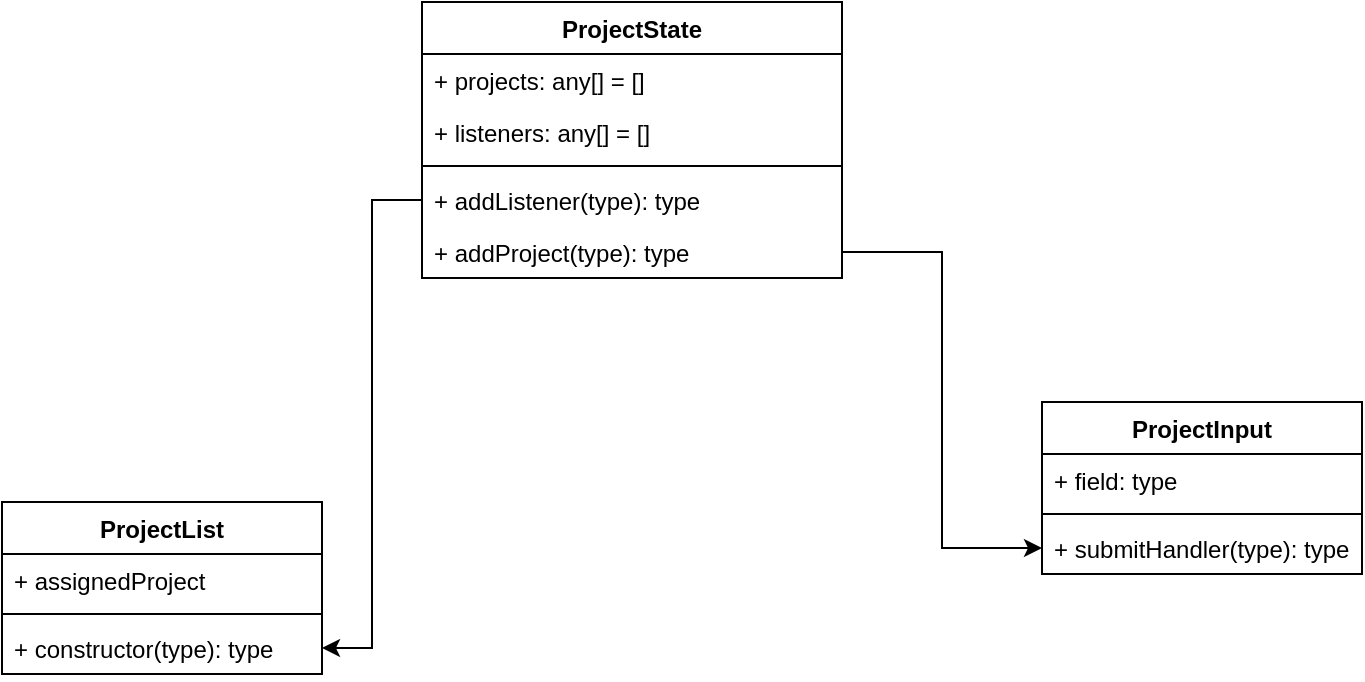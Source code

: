 <mxfile version="14.9.8" type="device"><diagram id="xcPuR6Z3wo1eYZ7KkrQg" name="Page-1"><mxGraphModel dx="834" dy="457" grid="1" gridSize="10" guides="1" tooltips="1" connect="1" arrows="1" fold="1" page="1" pageScale="1" pageWidth="850" pageHeight="1100" math="0" shadow="0"><root><mxCell id="0"/><mxCell id="1" parent="0"/><mxCell id="8-I5kpvKj4qKUrbj6f59-14" value="ProjectState" style="swimlane;fontStyle=1;align=center;verticalAlign=top;childLayout=stackLayout;horizontal=1;startSize=26;horizontalStack=0;resizeParent=1;resizeParentMax=0;resizeLast=0;collapsible=1;marginBottom=0;" vertex="1" parent="1"><mxGeometry x="260" y="70" width="210" height="138" as="geometry"/></mxCell><mxCell id="8-I5kpvKj4qKUrbj6f59-15" value="+ projects: any[] = []" style="text;strokeColor=none;fillColor=none;align=left;verticalAlign=top;spacingLeft=4;spacingRight=4;overflow=hidden;rotatable=0;points=[[0,0.5],[1,0.5]];portConstraint=eastwest;" vertex="1" parent="8-I5kpvKj4qKUrbj6f59-14"><mxGeometry y="26" width="210" height="26" as="geometry"/></mxCell><mxCell id="8-I5kpvKj4qKUrbj6f59-27" value="+ listeners: any[] = []" style="text;strokeColor=none;fillColor=none;align=left;verticalAlign=top;spacingLeft=4;spacingRight=4;overflow=hidden;rotatable=0;points=[[0,0.5],[1,0.5]];portConstraint=eastwest;" vertex="1" parent="8-I5kpvKj4qKUrbj6f59-14"><mxGeometry y="52" width="210" height="26" as="geometry"/></mxCell><mxCell id="8-I5kpvKj4qKUrbj6f59-16" value="" style="line;strokeWidth=1;fillColor=none;align=left;verticalAlign=middle;spacingTop=-1;spacingLeft=3;spacingRight=3;rotatable=0;labelPosition=right;points=[];portConstraint=eastwest;" vertex="1" parent="8-I5kpvKj4qKUrbj6f59-14"><mxGeometry y="78" width="210" height="8" as="geometry"/></mxCell><mxCell id="8-I5kpvKj4qKUrbj6f59-17" value="+ addListener(type): type" style="text;strokeColor=none;fillColor=none;align=left;verticalAlign=top;spacingLeft=4;spacingRight=4;overflow=hidden;rotatable=0;points=[[0,0.5],[1,0.5]];portConstraint=eastwest;" vertex="1" parent="8-I5kpvKj4qKUrbj6f59-14"><mxGeometry y="86" width="210" height="26" as="geometry"/></mxCell><mxCell id="8-I5kpvKj4qKUrbj6f59-26" value="+ addProject(type): type" style="text;strokeColor=none;fillColor=none;align=left;verticalAlign=top;spacingLeft=4;spacingRight=4;overflow=hidden;rotatable=0;points=[[0,0.5],[1,0.5]];portConstraint=eastwest;" vertex="1" parent="8-I5kpvKj4qKUrbj6f59-14"><mxGeometry y="112" width="210" height="26" as="geometry"/></mxCell><mxCell id="8-I5kpvKj4qKUrbj6f59-18" value="ProjectList" style="swimlane;fontStyle=1;align=center;verticalAlign=top;childLayout=stackLayout;horizontal=1;startSize=26;horizontalStack=0;resizeParent=1;resizeParentMax=0;resizeLast=0;collapsible=1;marginBottom=0;" vertex="1" parent="1"><mxGeometry x="50" y="320" width="160" height="86" as="geometry"/></mxCell><mxCell id="8-I5kpvKj4qKUrbj6f59-19" value="+ assignedProject" style="text;strokeColor=none;fillColor=none;align=left;verticalAlign=top;spacingLeft=4;spacingRight=4;overflow=hidden;rotatable=0;points=[[0,0.5],[1,0.5]];portConstraint=eastwest;" vertex="1" parent="8-I5kpvKj4qKUrbj6f59-18"><mxGeometry y="26" width="160" height="26" as="geometry"/></mxCell><mxCell id="8-I5kpvKj4qKUrbj6f59-20" value="" style="line;strokeWidth=1;fillColor=none;align=left;verticalAlign=middle;spacingTop=-1;spacingLeft=3;spacingRight=3;rotatable=0;labelPosition=right;points=[];portConstraint=eastwest;" vertex="1" parent="8-I5kpvKj4qKUrbj6f59-18"><mxGeometry y="52" width="160" height="8" as="geometry"/></mxCell><mxCell id="8-I5kpvKj4qKUrbj6f59-21" value="+ constructor(type): type" style="text;strokeColor=none;fillColor=none;align=left;verticalAlign=top;spacingLeft=4;spacingRight=4;overflow=hidden;rotatable=0;points=[[0,0.5],[1,0.5]];portConstraint=eastwest;" vertex="1" parent="8-I5kpvKj4qKUrbj6f59-18"><mxGeometry y="60" width="160" height="26" as="geometry"/></mxCell><mxCell id="8-I5kpvKj4qKUrbj6f59-22" value="ProjectInput" style="swimlane;fontStyle=1;align=center;verticalAlign=top;childLayout=stackLayout;horizontal=1;startSize=26;horizontalStack=0;resizeParent=1;resizeParentMax=0;resizeLast=0;collapsible=1;marginBottom=0;" vertex="1" parent="1"><mxGeometry x="570" y="270" width="160" height="86" as="geometry"/></mxCell><mxCell id="8-I5kpvKj4qKUrbj6f59-23" value="+ field: type" style="text;strokeColor=none;fillColor=none;align=left;verticalAlign=top;spacingLeft=4;spacingRight=4;overflow=hidden;rotatable=0;points=[[0,0.5],[1,0.5]];portConstraint=eastwest;" vertex="1" parent="8-I5kpvKj4qKUrbj6f59-22"><mxGeometry y="26" width="160" height="26" as="geometry"/></mxCell><mxCell id="8-I5kpvKj4qKUrbj6f59-24" value="" style="line;strokeWidth=1;fillColor=none;align=left;verticalAlign=middle;spacingTop=-1;spacingLeft=3;spacingRight=3;rotatable=0;labelPosition=right;points=[];portConstraint=eastwest;" vertex="1" parent="8-I5kpvKj4qKUrbj6f59-22"><mxGeometry y="52" width="160" height="8" as="geometry"/></mxCell><mxCell id="8-I5kpvKj4qKUrbj6f59-25" value="+ submitHandler(type): type" style="text;strokeColor=none;fillColor=none;align=left;verticalAlign=top;spacingLeft=4;spacingRight=4;overflow=hidden;rotatable=0;points=[[0,0.5],[1,0.5]];portConstraint=eastwest;" vertex="1" parent="8-I5kpvKj4qKUrbj6f59-22"><mxGeometry y="60" width="160" height="26" as="geometry"/></mxCell><mxCell id="8-I5kpvKj4qKUrbj6f59-28" style="edgeStyle=orthogonalEdgeStyle;rounded=0;orthogonalLoop=1;jettySize=auto;html=1;" edge="1" parent="1" source="8-I5kpvKj4qKUrbj6f59-17" target="8-I5kpvKj4qKUrbj6f59-21"><mxGeometry relative="1" as="geometry"/></mxCell><mxCell id="8-I5kpvKj4qKUrbj6f59-29" style="edgeStyle=orthogonalEdgeStyle;rounded=0;orthogonalLoop=1;jettySize=auto;html=1;entryX=0;entryY=0.5;entryDx=0;entryDy=0;" edge="1" parent="1" source="8-I5kpvKj4qKUrbj6f59-26" target="8-I5kpvKj4qKUrbj6f59-25"><mxGeometry relative="1" as="geometry"/></mxCell></root></mxGraphModel></diagram></mxfile>